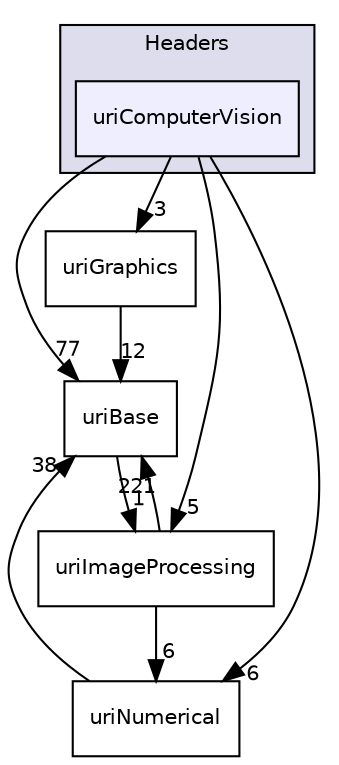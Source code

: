 digraph "uriComputerVision" {
  compound=true
  node [ fontsize="10", fontname="Helvetica"];
  edge [ labelfontsize="10", labelfontname="Helvetica"];
  subgraph clusterdir_3ed09e8ce6640af79318ee4a8db1ede0 {
    graph [ bgcolor="#ddddee", pencolor="black", label="Headers" fontname="Helvetica", fontsize="10", URL="dir_3ed09e8ce6640af79318ee4a8db1ede0.html"]
  dir_1190fe17315928a0bee843d36c1bc1b1 [shape=box, label="uriComputerVision", style="filled", fillcolor="#eeeeff", pencolor="black", URL="dir_1190fe17315928a0bee843d36c1bc1b1.html"];
  }
  dir_26171669b93c5a18bd4e2e3169ff538c [shape=box label="uriBase" URL="dir_26171669b93c5a18bd4e2e3169ff538c.html"];
  dir_4b1a0d35fc4221c370713681c8372ec0 [shape=box label="uriGraphics" URL="dir_4b1a0d35fc4221c370713681c8372ec0.html"];
  dir_f0395ae1e3112d6cc71f0aa49557d11d [shape=box label="uriNumerical" URL="dir_f0395ae1e3112d6cc71f0aa49557d11d.html"];
  dir_fbc5c5a5e1e5e84da185fb20d18dfe0d [shape=box label="uriImageProcessing" URL="dir_fbc5c5a5e1e5e84da185fb20d18dfe0d.html"];
  dir_26171669b93c5a18bd4e2e3169ff538c->dir_fbc5c5a5e1e5e84da185fb20d18dfe0d [headlabel="1", labeldistance=1.5 headhref="dir_000032_000009.html"];
  dir_1190fe17315928a0bee843d36c1bc1b1->dir_26171669b93c5a18bd4e2e3169ff538c [headlabel="77", labeldistance=1.5 headhref="dir_000011_000032.html"];
  dir_1190fe17315928a0bee843d36c1bc1b1->dir_4b1a0d35fc4221c370713681c8372ec0 [headlabel="3", labeldistance=1.5 headhref="dir_000011_000024.html"];
  dir_1190fe17315928a0bee843d36c1bc1b1->dir_f0395ae1e3112d6cc71f0aa49557d11d [headlabel="6", labeldistance=1.5 headhref="dir_000011_000035.html"];
  dir_1190fe17315928a0bee843d36c1bc1b1->dir_fbc5c5a5e1e5e84da185fb20d18dfe0d [headlabel="5", labeldistance=1.5 headhref="dir_000011_000009.html"];
  dir_4b1a0d35fc4221c370713681c8372ec0->dir_26171669b93c5a18bd4e2e3169ff538c [headlabel="12", labeldistance=1.5 headhref="dir_000024_000032.html"];
  dir_f0395ae1e3112d6cc71f0aa49557d11d->dir_26171669b93c5a18bd4e2e3169ff538c [headlabel="38", labeldistance=1.5 headhref="dir_000035_000032.html"];
  dir_fbc5c5a5e1e5e84da185fb20d18dfe0d->dir_26171669b93c5a18bd4e2e3169ff538c [headlabel="221", labeldistance=1.5 headhref="dir_000009_000032.html"];
  dir_fbc5c5a5e1e5e84da185fb20d18dfe0d->dir_f0395ae1e3112d6cc71f0aa49557d11d [headlabel="6", labeldistance=1.5 headhref="dir_000009_000035.html"];
}
